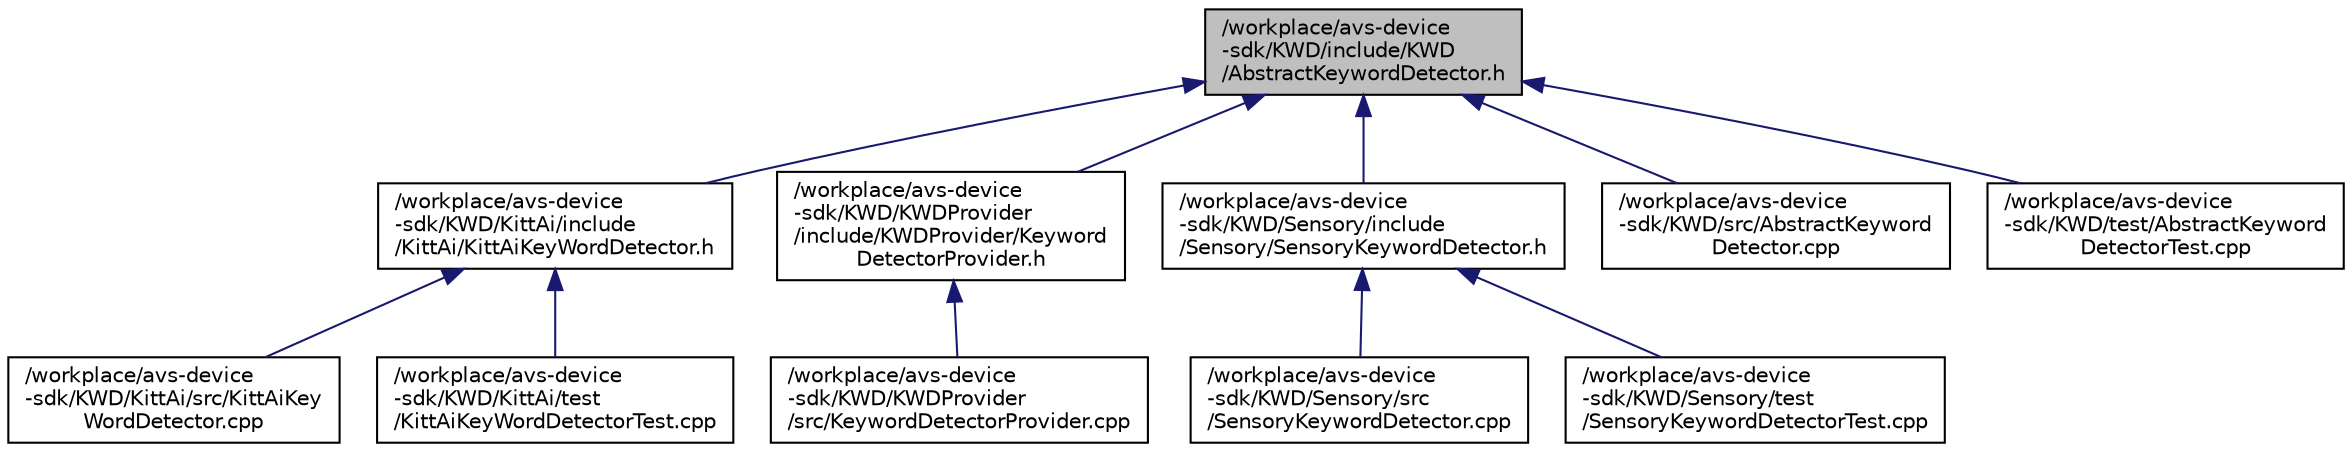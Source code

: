 digraph "/workplace/avs-device-sdk/KWD/include/KWD/AbstractKeywordDetector.h"
{
  edge [fontname="Helvetica",fontsize="10",labelfontname="Helvetica",labelfontsize="10"];
  node [fontname="Helvetica",fontsize="10",shape=record];
  Node39 [label="/workplace/avs-device\l-sdk/KWD/include/KWD\l/AbstractKeywordDetector.h",height=0.2,width=0.4,color="black", fillcolor="grey75", style="filled", fontcolor="black"];
  Node39 -> Node40 [dir="back",color="midnightblue",fontsize="10",style="solid",fontname="Helvetica"];
  Node40 [label="/workplace/avs-device\l-sdk/KWD/KittAi/include\l/KittAi/KittAiKeyWordDetector.h",height=0.2,width=0.4,color="black", fillcolor="white", style="filled",URL="$_kitt_ai_key_word_detector_8h.html"];
  Node40 -> Node41 [dir="back",color="midnightblue",fontsize="10",style="solid",fontname="Helvetica"];
  Node41 [label="/workplace/avs-device\l-sdk/KWD/KittAi/src/KittAiKey\lWordDetector.cpp",height=0.2,width=0.4,color="black", fillcolor="white", style="filled",URL="$_kitt_ai_key_word_detector_8cpp.html"];
  Node40 -> Node42 [dir="back",color="midnightblue",fontsize="10",style="solid",fontname="Helvetica"];
  Node42 [label="/workplace/avs-device\l-sdk/KWD/KittAi/test\l/KittAiKeyWordDetectorTest.cpp",height=0.2,width=0.4,color="black", fillcolor="white", style="filled",URL="$_kitt_ai_key_word_detector_test_8cpp.html"];
  Node39 -> Node43 [dir="back",color="midnightblue",fontsize="10",style="solid",fontname="Helvetica"];
  Node43 [label="/workplace/avs-device\l-sdk/KWD/KWDProvider\l/include/KWDProvider/Keyword\lDetectorProvider.h",height=0.2,width=0.4,color="black", fillcolor="white", style="filled",URL="$_keyword_detector_provider_8h.html"];
  Node43 -> Node44 [dir="back",color="midnightblue",fontsize="10",style="solid",fontname="Helvetica"];
  Node44 [label="/workplace/avs-device\l-sdk/KWD/KWDProvider\l/src/KeywordDetectorProvider.cpp",height=0.2,width=0.4,color="black", fillcolor="white", style="filled",URL="$_keyword_detector_provider_8cpp.html"];
  Node39 -> Node45 [dir="back",color="midnightblue",fontsize="10",style="solid",fontname="Helvetica"];
  Node45 [label="/workplace/avs-device\l-sdk/KWD/Sensory/include\l/Sensory/SensoryKeywordDetector.h",height=0.2,width=0.4,color="black", fillcolor="white", style="filled",URL="$_sensory_keyword_detector_8h.html"];
  Node45 -> Node46 [dir="back",color="midnightblue",fontsize="10",style="solid",fontname="Helvetica"];
  Node46 [label="/workplace/avs-device\l-sdk/KWD/Sensory/src\l/SensoryKeywordDetector.cpp",height=0.2,width=0.4,color="black", fillcolor="white", style="filled",URL="$_sensory_keyword_detector_8cpp.html"];
  Node45 -> Node47 [dir="back",color="midnightblue",fontsize="10",style="solid",fontname="Helvetica"];
  Node47 [label="/workplace/avs-device\l-sdk/KWD/Sensory/test\l/SensoryKeywordDetectorTest.cpp",height=0.2,width=0.4,color="black", fillcolor="white", style="filled",URL="$_sensory_keyword_detector_test_8cpp.html"];
  Node39 -> Node48 [dir="back",color="midnightblue",fontsize="10",style="solid",fontname="Helvetica"];
  Node48 [label="/workplace/avs-device\l-sdk/KWD/src/AbstractKeyword\lDetector.cpp",height=0.2,width=0.4,color="black", fillcolor="white", style="filled",URL="$_abstract_keyword_detector_8cpp.html"];
  Node39 -> Node49 [dir="back",color="midnightblue",fontsize="10",style="solid",fontname="Helvetica"];
  Node49 [label="/workplace/avs-device\l-sdk/KWD/test/AbstractKeyword\lDetectorTest.cpp",height=0.2,width=0.4,color="black", fillcolor="white", style="filled",URL="$_abstract_keyword_detector_test_8cpp.html"];
}
